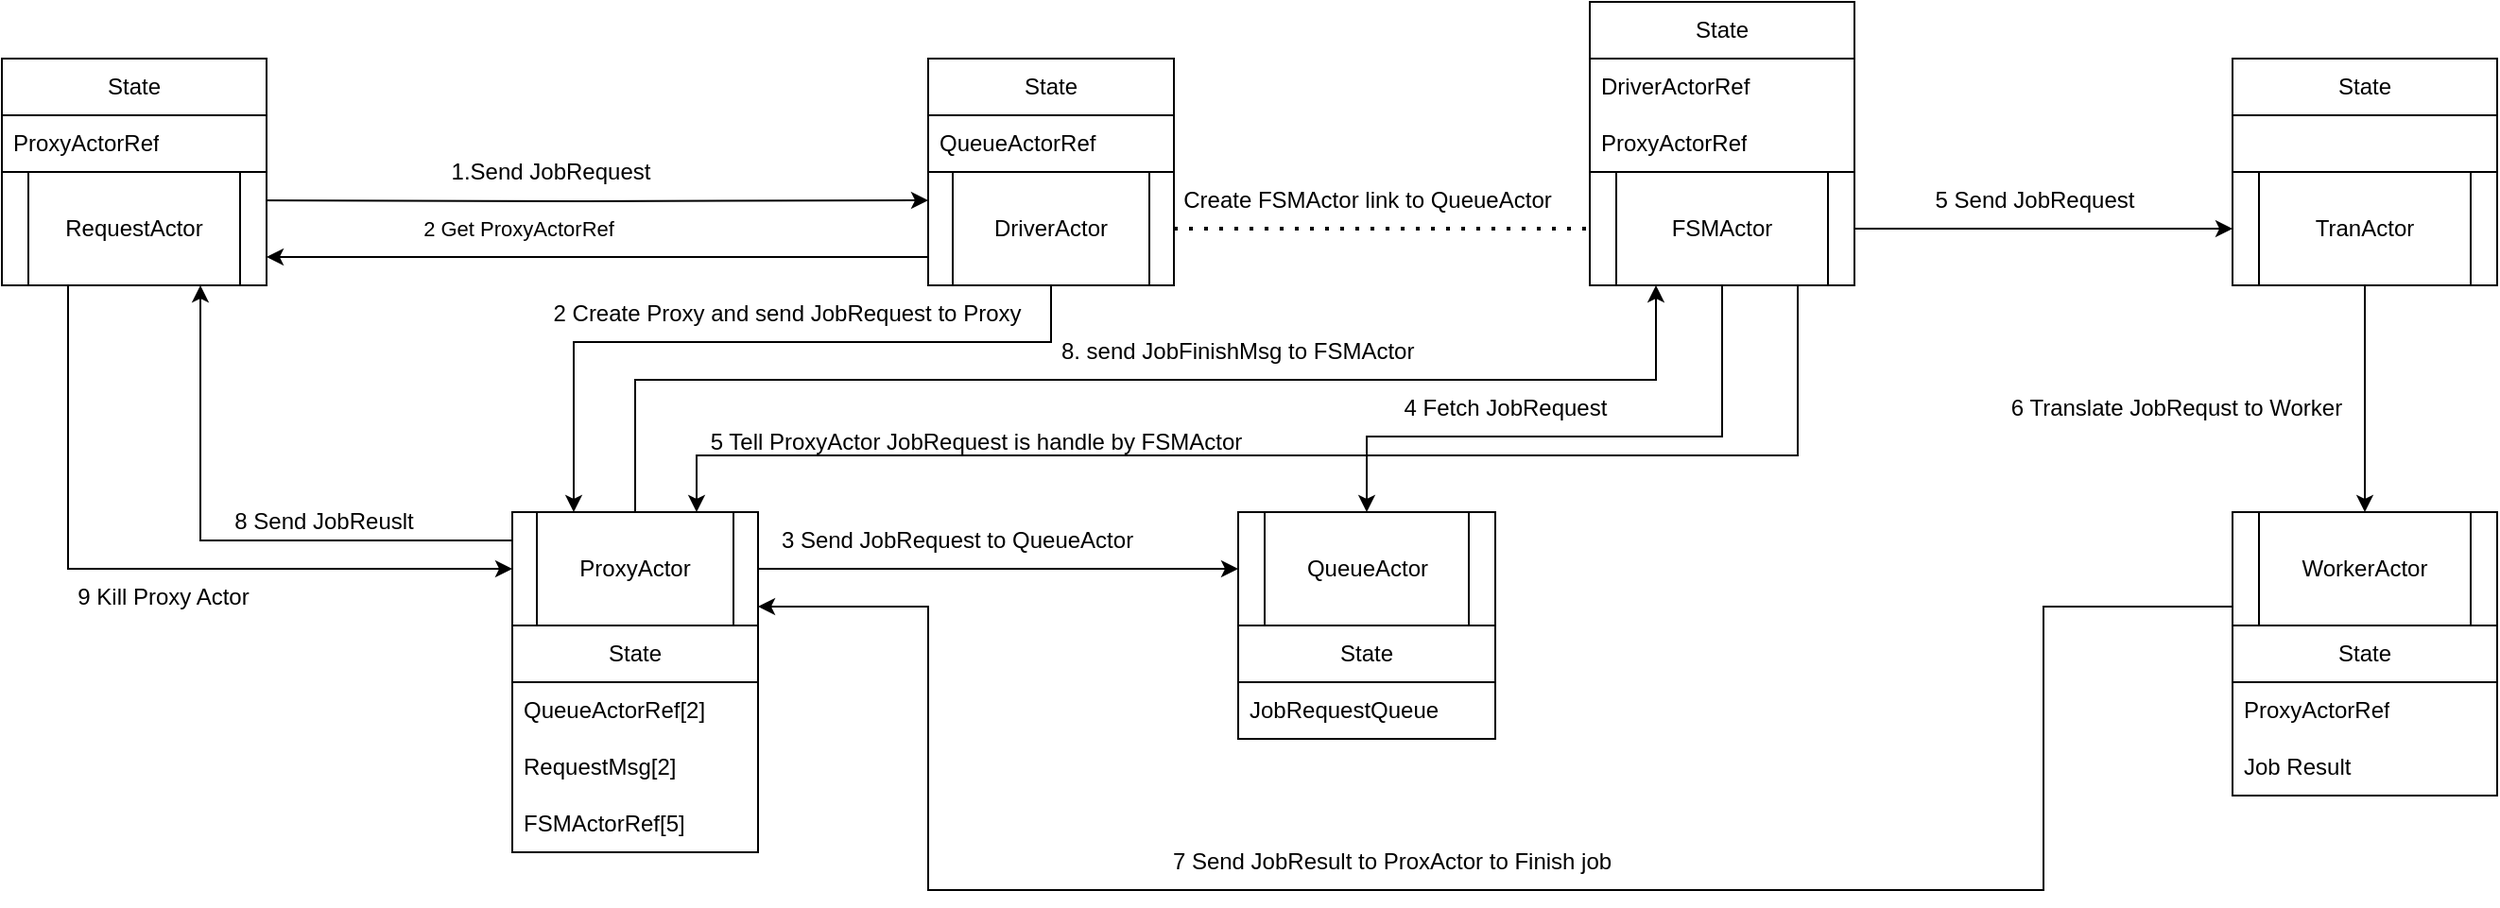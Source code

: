 <mxfile version="21.5.2" type="device">
  <diagram name="第 1 页" id="fPWbPXWfI_YNypZdPtA8">
    <mxGraphModel dx="2261" dy="746" grid="1" gridSize="10" guides="1" tooltips="1" connect="1" arrows="1" fold="1" page="1" pageScale="1" pageWidth="827" pageHeight="1169" math="0" shadow="0">
      <root>
        <mxCell id="0" />
        <mxCell id="1" parent="0" />
        <mxCell id="nGuAZk_xyWCWXJKmBNWR-59" style="edgeStyle=orthogonalEdgeStyle;rounded=0;orthogonalLoop=1;jettySize=auto;html=1;exitX=0.5;exitY=1;exitDx=0;exitDy=0;entryX=0.25;entryY=0;entryDx=0;entryDy=0;" edge="1" parent="1" source="nGuAZk_xyWCWXJKmBNWR-1" target="nGuAZk_xyWCWXJKmBNWR-10">
          <mxGeometry relative="1" as="geometry">
            <Array as="points">
              <mxPoint x="255" y="230" />
              <mxPoint x="3" y="230" />
            </Array>
          </mxGeometry>
        </mxCell>
        <mxCell id="nGuAZk_xyWCWXJKmBNWR-71" style="edgeStyle=orthogonalEdgeStyle;rounded=0;orthogonalLoop=1;jettySize=auto;html=1;exitX=0;exitY=0.75;exitDx=0;exitDy=0;entryX=1;entryY=0.75;entryDx=0;entryDy=0;" edge="1" parent="1" source="nGuAZk_xyWCWXJKmBNWR-1" target="nGuAZk_xyWCWXJKmBNWR-76">
          <mxGeometry relative="1" as="geometry">
            <mxPoint x="-150" y="185" as="targetPoint" />
          </mxGeometry>
        </mxCell>
        <mxCell id="nGuAZk_xyWCWXJKmBNWR-72" value="2 Get ProxyActorRef" style="edgeLabel;html=1;align=center;verticalAlign=middle;resizable=0;points=[];" vertex="1" connectable="0" parent="nGuAZk_xyWCWXJKmBNWR-71">
          <mxGeometry x="0.48" y="-7" relative="1" as="geometry">
            <mxPoint x="42" y="-8" as="offset" />
          </mxGeometry>
        </mxCell>
        <mxCell id="nGuAZk_xyWCWXJKmBNWR-1" value="DriverActor" style="shape=process;whiteSpace=wrap;html=1;backgroundOutline=1;" vertex="1" parent="1">
          <mxGeometry x="190" y="140" width="130" height="60" as="geometry" />
        </mxCell>
        <mxCell id="nGuAZk_xyWCWXJKmBNWR-2" value="State" style="swimlane;fontStyle=0;childLayout=stackLayout;horizontal=1;startSize=30;horizontalStack=0;resizeParent=1;resizeParentMax=0;resizeLast=0;collapsible=1;marginBottom=0;whiteSpace=wrap;html=1;" vertex="1" parent="1">
          <mxGeometry x="190" y="80" width="130" height="60" as="geometry" />
        </mxCell>
        <mxCell id="nGuAZk_xyWCWXJKmBNWR-3" value="QueueActorRef" style="text;strokeColor=none;fillColor=none;align=left;verticalAlign=middle;spacingLeft=4;spacingRight=4;overflow=hidden;points=[[0,0.5],[1,0.5]];portConstraint=eastwest;rotatable=0;whiteSpace=wrap;html=1;" vertex="1" parent="nGuAZk_xyWCWXJKmBNWR-2">
          <mxGeometry y="30" width="130" height="30" as="geometry" />
        </mxCell>
        <mxCell id="nGuAZk_xyWCWXJKmBNWR-6" value="QueueActor" style="shape=process;whiteSpace=wrap;html=1;backgroundOutline=1;" vertex="1" parent="1">
          <mxGeometry x="354" y="320" width="136" height="60" as="geometry" />
        </mxCell>
        <mxCell id="nGuAZk_xyWCWXJKmBNWR-8" value="1.Send JobRequest" style="text;html=1;align=center;verticalAlign=middle;resizable=0;points=[];autosize=1;strokeColor=none;fillColor=none;" vertex="1" parent="1">
          <mxGeometry x="-75" y="125" width="130" height="30" as="geometry" />
        </mxCell>
        <mxCell id="nGuAZk_xyWCWXJKmBNWR-18" style="edgeStyle=orthogonalEdgeStyle;rounded=0;orthogonalLoop=1;jettySize=auto;html=1;exitX=1;exitY=0.5;exitDx=0;exitDy=0;entryX=0;entryY=0.5;entryDx=0;entryDy=0;" edge="1" parent="1" source="nGuAZk_xyWCWXJKmBNWR-10" target="nGuAZk_xyWCWXJKmBNWR-6">
          <mxGeometry relative="1" as="geometry" />
        </mxCell>
        <mxCell id="nGuAZk_xyWCWXJKmBNWR-62" style="edgeStyle=orthogonalEdgeStyle;rounded=0;orthogonalLoop=1;jettySize=auto;html=1;exitX=0.5;exitY=0;exitDx=0;exitDy=0;entryX=0.25;entryY=1;entryDx=0;entryDy=0;" edge="1" parent="1" source="nGuAZk_xyWCWXJKmBNWR-10" target="nGuAZk_xyWCWXJKmBNWR-25">
          <mxGeometry relative="1" as="geometry">
            <Array as="points">
              <mxPoint x="35" y="250" />
              <mxPoint x="575" y="250" />
            </Array>
          </mxGeometry>
        </mxCell>
        <mxCell id="nGuAZk_xyWCWXJKmBNWR-87" style="edgeStyle=orthogonalEdgeStyle;rounded=0;orthogonalLoop=1;jettySize=auto;html=1;exitX=0;exitY=0.25;exitDx=0;exitDy=0;entryX=0.75;entryY=1;entryDx=0;entryDy=0;" edge="1" parent="1" source="nGuAZk_xyWCWXJKmBNWR-10" target="nGuAZk_xyWCWXJKmBNWR-76">
          <mxGeometry relative="1" as="geometry" />
        </mxCell>
        <mxCell id="nGuAZk_xyWCWXJKmBNWR-10" value="ProxyActor" style="shape=process;whiteSpace=wrap;html=1;backgroundOutline=1;" vertex="1" parent="1">
          <mxGeometry x="-30" y="320" width="130" height="60" as="geometry" />
        </mxCell>
        <mxCell id="nGuAZk_xyWCWXJKmBNWR-12" value="2 Create Proxy and send JobRequest to Proxy" style="text;html=1;align=center;verticalAlign=middle;resizable=0;points=[];autosize=1;strokeColor=none;fillColor=none;" vertex="1" parent="1">
          <mxGeometry x="-20" y="200" width="270" height="30" as="geometry" />
        </mxCell>
        <mxCell id="nGuAZk_xyWCWXJKmBNWR-14" value="State" style="swimlane;fontStyle=0;childLayout=stackLayout;horizontal=1;startSize=30;horizontalStack=0;resizeParent=1;resizeParentMax=0;resizeLast=0;collapsible=1;marginBottom=0;whiteSpace=wrap;html=1;" vertex="1" parent="1">
          <mxGeometry x="-30" y="380" width="130" height="120" as="geometry">
            <mxRectangle x="-30" y="410" width="70" height="30" as="alternateBounds" />
          </mxGeometry>
        </mxCell>
        <mxCell id="nGuAZk_xyWCWXJKmBNWR-15" value="QueueActorRef[2]" style="text;strokeColor=none;fillColor=none;align=left;verticalAlign=middle;spacingLeft=4;spacingRight=4;overflow=hidden;points=[[0,0.5],[1,0.5]];portConstraint=eastwest;rotatable=0;whiteSpace=wrap;html=1;" vertex="1" parent="nGuAZk_xyWCWXJKmBNWR-14">
          <mxGeometry y="30" width="130" height="30" as="geometry" />
        </mxCell>
        <mxCell id="nGuAZk_xyWCWXJKmBNWR-16" value="RequestMsg[2]" style="text;strokeColor=none;fillColor=none;align=left;verticalAlign=middle;spacingLeft=4;spacingRight=4;overflow=hidden;points=[[0,0.5],[1,0.5]];portConstraint=eastwest;rotatable=0;whiteSpace=wrap;html=1;" vertex="1" parent="nGuAZk_xyWCWXJKmBNWR-14">
          <mxGeometry y="60" width="130" height="30" as="geometry" />
        </mxCell>
        <mxCell id="nGuAZk_xyWCWXJKmBNWR-17" value="FSMActorRef[5]" style="text;strokeColor=none;fillColor=none;align=left;verticalAlign=middle;spacingLeft=4;spacingRight=4;overflow=hidden;points=[[0,0.5],[1,0.5]];portConstraint=eastwest;rotatable=0;whiteSpace=wrap;html=1;" vertex="1" parent="nGuAZk_xyWCWXJKmBNWR-14">
          <mxGeometry y="90" width="130" height="30" as="geometry" />
        </mxCell>
        <mxCell id="nGuAZk_xyWCWXJKmBNWR-19" value="3 Send JobRequest to QueueActor" style="text;html=1;align=center;verticalAlign=middle;resizable=0;points=[];autosize=1;strokeColor=none;fillColor=none;" vertex="1" parent="1">
          <mxGeometry x="100" y="320" width="210" height="30" as="geometry" />
        </mxCell>
        <mxCell id="nGuAZk_xyWCWXJKmBNWR-21" value="State" style="swimlane;fontStyle=0;childLayout=stackLayout;horizontal=1;startSize=30;horizontalStack=0;resizeParent=1;resizeParentMax=0;resizeLast=0;collapsible=1;marginBottom=0;whiteSpace=wrap;html=1;" vertex="1" parent="1">
          <mxGeometry x="354" y="380" width="136" height="60" as="geometry" />
        </mxCell>
        <mxCell id="nGuAZk_xyWCWXJKmBNWR-23" value="JobRequestQueue" style="text;strokeColor=none;fillColor=none;align=left;verticalAlign=middle;spacingLeft=4;spacingRight=4;overflow=hidden;points=[[0,0.5],[1,0.5]];portConstraint=eastwest;rotatable=0;whiteSpace=wrap;html=1;" vertex="1" parent="nGuAZk_xyWCWXJKmBNWR-21">
          <mxGeometry y="30" width="136" height="30" as="geometry" />
        </mxCell>
        <mxCell id="nGuAZk_xyWCWXJKmBNWR-34" style="edgeStyle=orthogonalEdgeStyle;rounded=0;orthogonalLoop=1;jettySize=auto;html=1;exitX=0.5;exitY=1;exitDx=0;exitDy=0;entryX=0.75;entryY=0;entryDx=0;entryDy=0;" edge="1" parent="1" source="nGuAZk_xyWCWXJKmBNWR-25" target="nGuAZk_xyWCWXJKmBNWR-10">
          <mxGeometry relative="1" as="geometry">
            <Array as="points">
              <mxPoint x="650" y="200" />
              <mxPoint x="650" y="290" />
              <mxPoint x="68" y="290" />
            </Array>
          </mxGeometry>
        </mxCell>
        <mxCell id="nGuAZk_xyWCWXJKmBNWR-36" style="edgeStyle=orthogonalEdgeStyle;rounded=0;orthogonalLoop=1;jettySize=auto;html=1;exitX=1;exitY=0.5;exitDx=0;exitDy=0;entryX=0;entryY=0.5;entryDx=0;entryDy=0;" edge="1" parent="1" source="nGuAZk_xyWCWXJKmBNWR-25" target="nGuAZk_xyWCWXJKmBNWR-33">
          <mxGeometry relative="1" as="geometry" />
        </mxCell>
        <mxCell id="nGuAZk_xyWCWXJKmBNWR-65" style="edgeStyle=orthogonalEdgeStyle;rounded=0;orthogonalLoop=1;jettySize=auto;html=1;exitX=0.5;exitY=1;exitDx=0;exitDy=0;entryX=0.5;entryY=0;entryDx=0;entryDy=0;" edge="1" parent="1" source="nGuAZk_xyWCWXJKmBNWR-25" target="nGuAZk_xyWCWXJKmBNWR-6">
          <mxGeometry relative="1" as="geometry">
            <Array as="points">
              <mxPoint x="610" y="280" />
              <mxPoint x="422" y="280" />
            </Array>
          </mxGeometry>
        </mxCell>
        <mxCell id="nGuAZk_xyWCWXJKmBNWR-25" value="FSMActor" style="shape=process;whiteSpace=wrap;html=1;backgroundOutline=1;" vertex="1" parent="1">
          <mxGeometry x="540" y="140" width="140" height="60" as="geometry" />
        </mxCell>
        <mxCell id="nGuAZk_xyWCWXJKmBNWR-29" value="" style="endArrow=none;dashed=1;html=1;dashPattern=1 3;strokeWidth=2;rounded=0;exitX=1;exitY=0.5;exitDx=0;exitDy=0;entryX=0;entryY=0.5;entryDx=0;entryDy=0;" edge="1" parent="1" source="nGuAZk_xyWCWXJKmBNWR-1" target="nGuAZk_xyWCWXJKmBNWR-25">
          <mxGeometry width="50" height="50" relative="1" as="geometry">
            <mxPoint x="390" y="280" as="sourcePoint" />
            <mxPoint x="440" y="230" as="targetPoint" />
          </mxGeometry>
        </mxCell>
        <mxCell id="nGuAZk_xyWCWXJKmBNWR-30" value="Create FSMActor link to QueueActor" style="text;html=1;align=center;verticalAlign=middle;resizable=0;points=[];autosize=1;strokeColor=none;fillColor=none;" vertex="1" parent="1">
          <mxGeometry x="312" y="140" width="220" height="30" as="geometry" />
        </mxCell>
        <mxCell id="nGuAZk_xyWCWXJKmBNWR-47" style="edgeStyle=orthogonalEdgeStyle;rounded=0;orthogonalLoop=1;jettySize=auto;html=1;exitX=0.5;exitY=1;exitDx=0;exitDy=0;" edge="1" parent="1" source="nGuAZk_xyWCWXJKmBNWR-33" target="nGuAZk_xyWCWXJKmBNWR-46">
          <mxGeometry relative="1" as="geometry" />
        </mxCell>
        <mxCell id="nGuAZk_xyWCWXJKmBNWR-33" value="TranActor" style="shape=process;whiteSpace=wrap;html=1;backgroundOutline=1;" vertex="1" parent="1">
          <mxGeometry x="880" y="140" width="140" height="60" as="geometry" />
        </mxCell>
        <mxCell id="nGuAZk_xyWCWXJKmBNWR-35" value="5 Tell ProxyActor JobRequest is handle by FSMActor" style="text;html=1;align=center;verticalAlign=middle;resizable=0;points=[];autosize=1;strokeColor=none;fillColor=none;" vertex="1" parent="1">
          <mxGeometry x="65" y="268" width="300" height="30" as="geometry" />
        </mxCell>
        <mxCell id="nGuAZk_xyWCWXJKmBNWR-37" value="5 Send JobRequest" style="text;html=1;align=center;verticalAlign=middle;resizable=0;points=[];autosize=1;strokeColor=none;fillColor=none;" vertex="1" parent="1">
          <mxGeometry x="710" y="140" width="130" height="30" as="geometry" />
        </mxCell>
        <mxCell id="nGuAZk_xyWCWXJKmBNWR-38" value="State" style="swimlane;fontStyle=0;childLayout=stackLayout;horizontal=1;startSize=30;horizontalStack=0;resizeParent=1;resizeParentMax=0;resizeLast=0;collapsible=1;marginBottom=0;whiteSpace=wrap;html=1;" vertex="1" parent="1">
          <mxGeometry x="540" y="50" width="140" height="90" as="geometry" />
        </mxCell>
        <mxCell id="nGuAZk_xyWCWXJKmBNWR-39" value="DriverActorRef" style="text;strokeColor=none;fillColor=none;align=left;verticalAlign=middle;spacingLeft=4;spacingRight=4;overflow=hidden;points=[[0,0.5],[1,0.5]];portConstraint=eastwest;rotatable=0;whiteSpace=wrap;html=1;" vertex="1" parent="nGuAZk_xyWCWXJKmBNWR-38">
          <mxGeometry y="30" width="140" height="30" as="geometry" />
        </mxCell>
        <mxCell id="nGuAZk_xyWCWXJKmBNWR-40" value="ProxyActorRef" style="text;strokeColor=none;fillColor=none;align=left;verticalAlign=middle;spacingLeft=4;spacingRight=4;overflow=hidden;points=[[0,0.5],[1,0.5]];portConstraint=eastwest;rotatable=0;whiteSpace=wrap;html=1;" vertex="1" parent="nGuAZk_xyWCWXJKmBNWR-38">
          <mxGeometry y="60" width="140" height="30" as="geometry" />
        </mxCell>
        <mxCell id="nGuAZk_xyWCWXJKmBNWR-42" value="State" style="swimlane;fontStyle=0;childLayout=stackLayout;horizontal=1;startSize=30;horizontalStack=0;resizeParent=1;resizeParentMax=0;resizeLast=0;collapsible=1;marginBottom=0;whiteSpace=wrap;html=1;" vertex="1" parent="1">
          <mxGeometry x="880" y="80" width="140" height="60" as="geometry" />
        </mxCell>
        <mxCell id="nGuAZk_xyWCWXJKmBNWR-56" style="edgeStyle=orthogonalEdgeStyle;rounded=0;orthogonalLoop=1;jettySize=auto;html=1;exitX=0;exitY=0.75;exitDx=0;exitDy=0;entryX=1;entryY=0.75;entryDx=0;entryDy=0;" edge="1" parent="1">
          <mxGeometry relative="1" as="geometry">
            <mxPoint x="100" y="370" as="targetPoint" />
            <mxPoint x="880" y="370" as="sourcePoint" />
            <Array as="points">
              <mxPoint x="780" y="370" />
              <mxPoint x="780" y="520" />
              <mxPoint x="190" y="520" />
              <mxPoint x="190" y="370" />
            </Array>
          </mxGeometry>
        </mxCell>
        <mxCell id="nGuAZk_xyWCWXJKmBNWR-46" value="WorkerActor" style="shape=process;whiteSpace=wrap;html=1;backgroundOutline=1;" vertex="1" parent="1">
          <mxGeometry x="880" y="320" width="140" height="60" as="geometry" />
        </mxCell>
        <mxCell id="nGuAZk_xyWCWXJKmBNWR-48" value="6 Translate JobRequst to Worker" style="text;html=1;align=center;verticalAlign=middle;resizable=0;points=[];autosize=1;strokeColor=none;fillColor=none;" vertex="1" parent="1">
          <mxGeometry x="750" y="250" width="200" height="30" as="geometry" />
        </mxCell>
        <mxCell id="nGuAZk_xyWCWXJKmBNWR-49" value="State" style="swimlane;fontStyle=0;childLayout=stackLayout;horizontal=1;startSize=30;horizontalStack=0;resizeParent=1;resizeParentMax=0;resizeLast=0;collapsible=1;marginBottom=0;whiteSpace=wrap;html=1;" vertex="1" parent="1">
          <mxGeometry x="880" y="380" width="140" height="90" as="geometry" />
        </mxCell>
        <mxCell id="nGuAZk_xyWCWXJKmBNWR-50" value="ProxyActorRef" style="text;strokeColor=none;fillColor=none;align=left;verticalAlign=middle;spacingLeft=4;spacingRight=4;overflow=hidden;points=[[0,0.5],[1,0.5]];portConstraint=eastwest;rotatable=0;whiteSpace=wrap;html=1;" vertex="1" parent="nGuAZk_xyWCWXJKmBNWR-49">
          <mxGeometry y="30" width="140" height="30" as="geometry" />
        </mxCell>
        <mxCell id="nGuAZk_xyWCWXJKmBNWR-51" value="Job Result" style="text;strokeColor=none;fillColor=none;align=left;verticalAlign=middle;spacingLeft=4;spacingRight=4;overflow=hidden;points=[[0,0.5],[1,0.5]];portConstraint=eastwest;rotatable=0;whiteSpace=wrap;html=1;" vertex="1" parent="nGuAZk_xyWCWXJKmBNWR-49">
          <mxGeometry y="60" width="140" height="30" as="geometry" />
        </mxCell>
        <mxCell id="nGuAZk_xyWCWXJKmBNWR-54" value="7 Send JobResult to ProxActor to Finish job" style="text;html=1;align=center;verticalAlign=middle;resizable=0;points=[];autosize=1;strokeColor=none;fillColor=none;" vertex="1" parent="1">
          <mxGeometry x="305" y="490" width="260" height="30" as="geometry" />
        </mxCell>
        <mxCell id="nGuAZk_xyWCWXJKmBNWR-32" value="4 Fetch JobRequest" style="text;html=1;align=center;verticalAlign=middle;resizable=0;points=[];autosize=1;strokeColor=none;fillColor=none;" vertex="1" parent="1">
          <mxGeometry x="430" y="250" width="130" height="30" as="geometry" />
        </mxCell>
        <mxCell id="nGuAZk_xyWCWXJKmBNWR-66" value="8. send JobFinishMsg to FSMActor&amp;nbsp;" style="text;html=1;align=center;verticalAlign=middle;resizable=0;points=[];autosize=1;strokeColor=none;fillColor=none;" vertex="1" parent="1">
          <mxGeometry x="250" y="220" width="210" height="30" as="geometry" />
        </mxCell>
        <mxCell id="nGuAZk_xyWCWXJKmBNWR-70" style="edgeStyle=orthogonalEdgeStyle;rounded=0;orthogonalLoop=1;jettySize=auto;html=1;exitX=0.5;exitY=0.5;exitDx=0;exitDy=0;exitPerimeter=0;entryX=0;entryY=0.25;entryDx=0;entryDy=0;" edge="1" parent="1" target="nGuAZk_xyWCWXJKmBNWR-1">
          <mxGeometry relative="1" as="geometry">
            <mxPoint x="-175" y="155" as="sourcePoint" />
          </mxGeometry>
        </mxCell>
        <mxCell id="nGuAZk_xyWCWXJKmBNWR-90" style="edgeStyle=orthogonalEdgeStyle;rounded=0;orthogonalLoop=1;jettySize=auto;html=1;exitX=0.25;exitY=1;exitDx=0;exitDy=0;entryX=0;entryY=0.5;entryDx=0;entryDy=0;" edge="1" parent="1" source="nGuAZk_xyWCWXJKmBNWR-76" target="nGuAZk_xyWCWXJKmBNWR-10">
          <mxGeometry relative="1" as="geometry" />
        </mxCell>
        <mxCell id="nGuAZk_xyWCWXJKmBNWR-76" value="RequestActor" style="shape=process;whiteSpace=wrap;html=1;backgroundOutline=1;" vertex="1" parent="1">
          <mxGeometry x="-300" y="140" width="140" height="60" as="geometry" />
        </mxCell>
        <mxCell id="nGuAZk_xyWCWXJKmBNWR-83" value="State" style="swimlane;fontStyle=0;childLayout=stackLayout;horizontal=1;startSize=30;horizontalStack=0;resizeParent=1;resizeParentMax=0;resizeLast=0;collapsible=1;marginBottom=0;whiteSpace=wrap;html=1;" vertex="1" parent="1">
          <mxGeometry x="-300" y="80" width="140" height="60" as="geometry" />
        </mxCell>
        <mxCell id="nGuAZk_xyWCWXJKmBNWR-84" value="ProxyActorRef" style="text;strokeColor=none;fillColor=none;align=left;verticalAlign=middle;spacingLeft=4;spacingRight=4;overflow=hidden;points=[[0,0.5],[1,0.5]];portConstraint=eastwest;rotatable=0;whiteSpace=wrap;html=1;" vertex="1" parent="nGuAZk_xyWCWXJKmBNWR-83">
          <mxGeometry y="30" width="140" height="30" as="geometry" />
        </mxCell>
        <mxCell id="nGuAZk_xyWCWXJKmBNWR-88" value="8 Send JobReuslt" style="text;html=1;align=center;verticalAlign=middle;resizable=0;points=[];autosize=1;strokeColor=none;fillColor=none;" vertex="1" parent="1">
          <mxGeometry x="-190" y="310" width="120" height="30" as="geometry" />
        </mxCell>
        <mxCell id="nGuAZk_xyWCWXJKmBNWR-91" value="9 Kill Proxy Actor" style="text;html=1;align=center;verticalAlign=middle;resizable=0;points=[];autosize=1;strokeColor=none;fillColor=none;" vertex="1" parent="1">
          <mxGeometry x="-270" y="350" width="110" height="30" as="geometry" />
        </mxCell>
      </root>
    </mxGraphModel>
  </diagram>
</mxfile>
